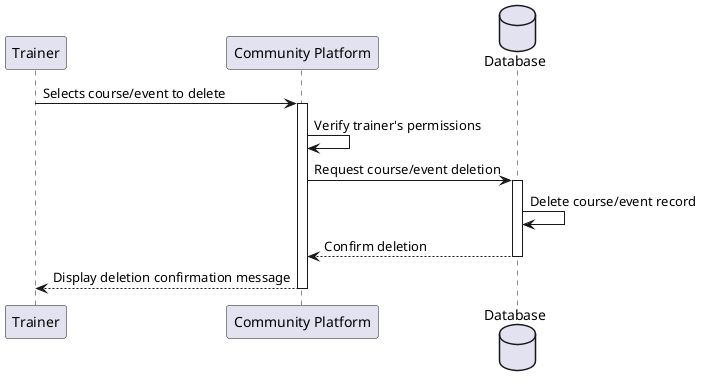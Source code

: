 @startuml
participant Trainer
participant "Community Platform" as CP
database Database

Trainer -> CP: Selects course/event to delete
activate CP

CP -> CP: Verify trainer's permissions
CP -> Database: Request course/event deletion
activate Database
Database -> Database: Delete course/event record
Database --> CP: Confirm deletion
deactivate Database

CP --> Trainer: Display deletion confirmation message
deactivate CP
@enduml